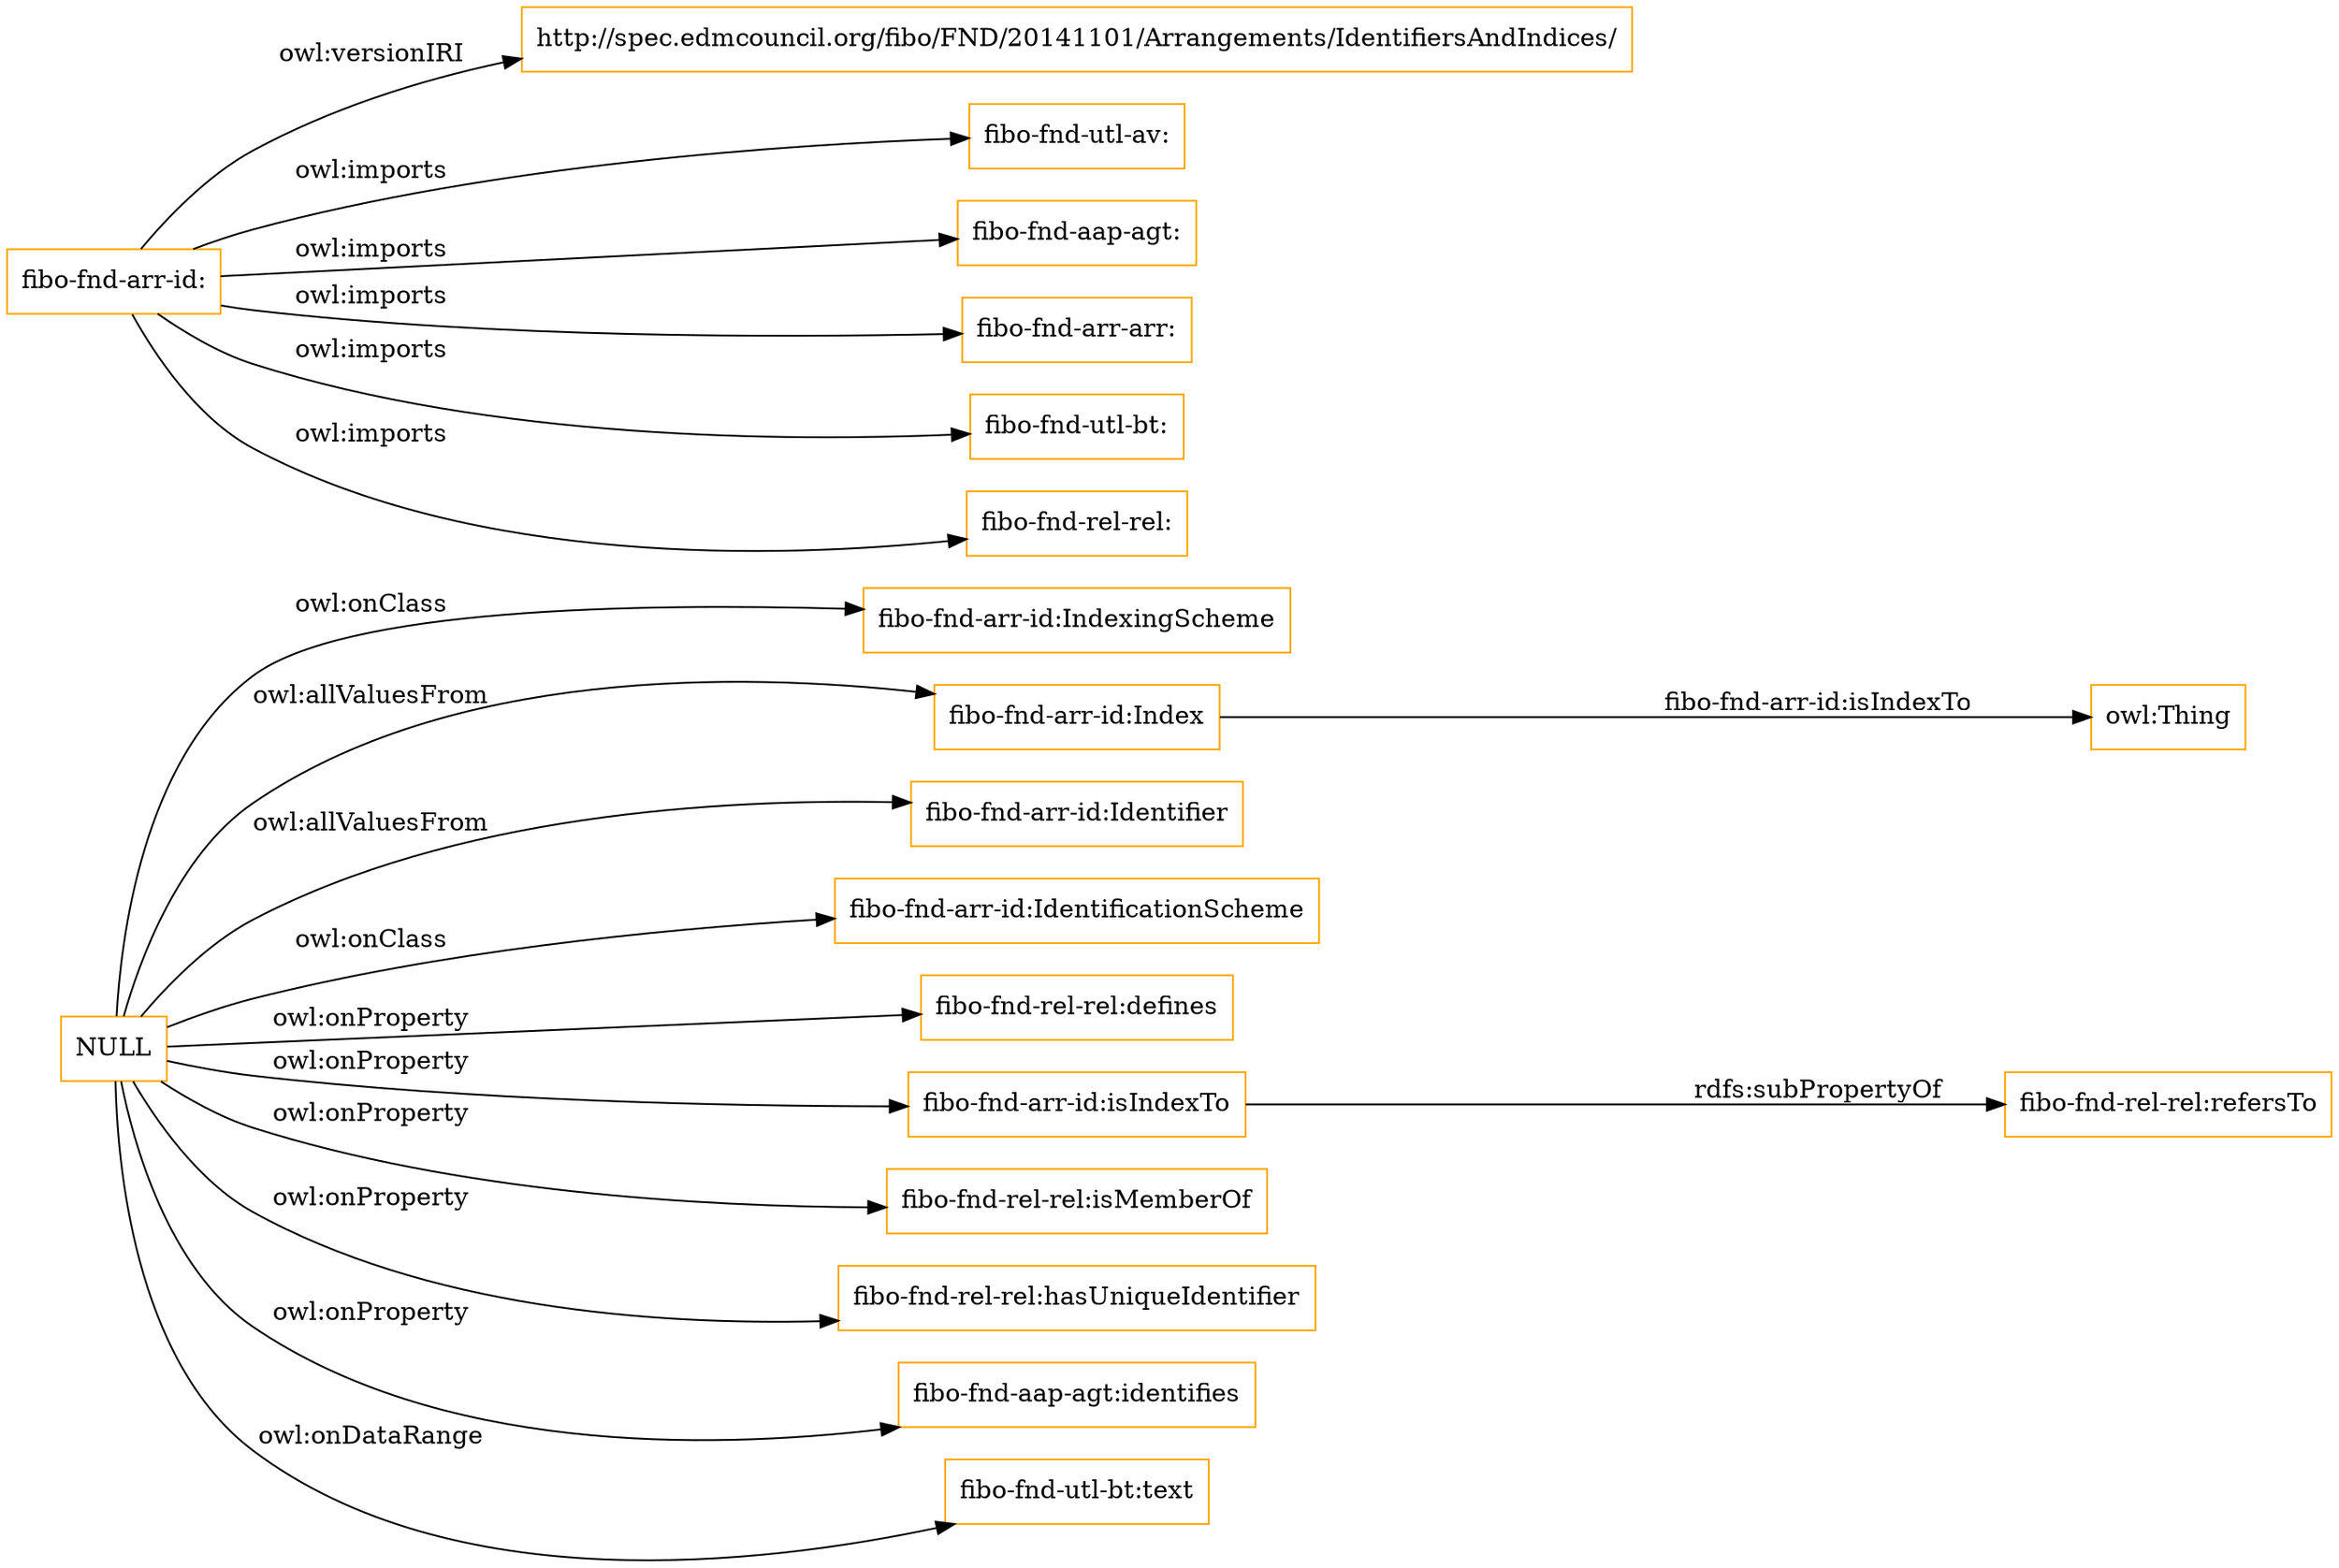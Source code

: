 digraph ar2dtool_diagram { 
rankdir=LR;
size="1501"
node [shape = rectangle, color="orange"]; "fibo-fnd-arr-id:IndexingScheme" "fibo-fnd-arr-id:Index" "fibo-fnd-arr-id:Identifier" "fibo-fnd-arr-id:IdentificationScheme" ; /*classes style*/
	"NULL" -> "fibo-fnd-arr-id:Index" [ label = "owl:allValuesFrom" ];
	"NULL" -> "fibo-fnd-arr-id:IndexingScheme" [ label = "owl:onClass" ];
	"NULL" -> "fibo-fnd-rel-rel:defines" [ label = "owl:onProperty" ];
	"NULL" -> "fibo-fnd-arr-id:isIndexTo" [ label = "owl:onProperty" ];
	"NULL" -> "fibo-fnd-rel-rel:isMemberOf" [ label = "owl:onProperty" ];
	"NULL" -> "fibo-fnd-rel-rel:hasUniqueIdentifier" [ label = "owl:onProperty" ];
	"NULL" -> "fibo-fnd-arr-id:IdentificationScheme" [ label = "owl:onClass" ];
	"NULL" -> "fibo-fnd-aap-agt:identifies" [ label = "owl:onProperty" ];
	"NULL" -> "fibo-fnd-utl-bt:text" [ label = "owl:onDataRange" ];
	"NULL" -> "fibo-fnd-arr-id:Identifier" [ label = "owl:allValuesFrom" ];
	"fibo-fnd-arr-id:isIndexTo" -> "fibo-fnd-rel-rel:refersTo" [ label = "rdfs:subPropertyOf" ];
	"fibo-fnd-arr-id:" -> "http://spec.edmcouncil.org/fibo/FND/20141101/Arrangements/IdentifiersAndIndices/" [ label = "owl:versionIRI" ];
	"fibo-fnd-arr-id:" -> "fibo-fnd-utl-av:" [ label = "owl:imports" ];
	"fibo-fnd-arr-id:" -> "fibo-fnd-aap-agt:" [ label = "owl:imports" ];
	"fibo-fnd-arr-id:" -> "fibo-fnd-arr-arr:" [ label = "owl:imports" ];
	"fibo-fnd-arr-id:" -> "fibo-fnd-utl-bt:" [ label = "owl:imports" ];
	"fibo-fnd-arr-id:" -> "fibo-fnd-rel-rel:" [ label = "owl:imports" ];
	"fibo-fnd-arr-id:Index" -> "owl:Thing" [ label = "fibo-fnd-arr-id:isIndexTo" ];

}
